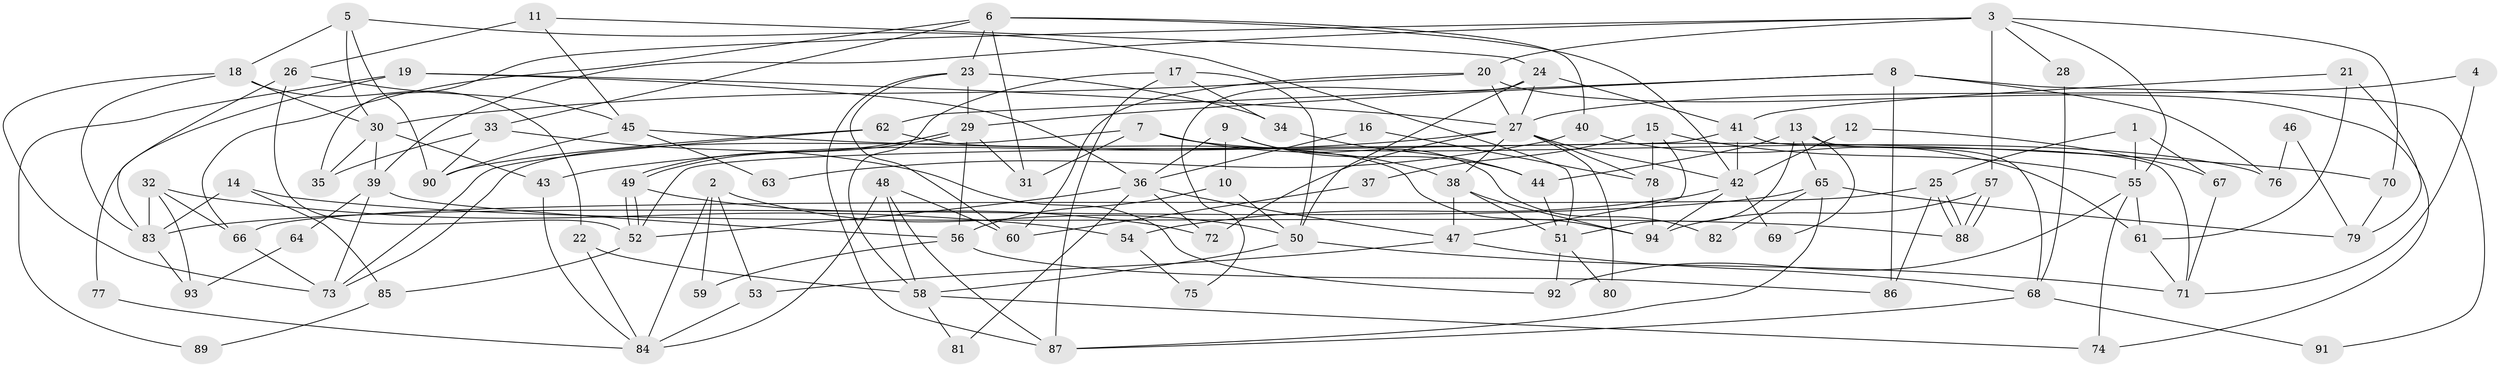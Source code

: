// coarse degree distribution, {5: 0.15517241379310345, 11: 0.017241379310344827, 6: 0.10344827586206896, 10: 0.017241379310344827, 9: 0.034482758620689655, 4: 0.13793103448275862, 3: 0.29310344827586204, 12: 0.034482758620689655, 2: 0.1896551724137931, 7: 0.017241379310344827}
// Generated by graph-tools (version 1.1) at 2025/50/03/04/25 22:50:58]
// undirected, 94 vertices, 188 edges
graph export_dot {
  node [color=gray90,style=filled];
  1;
  2;
  3;
  4;
  5;
  6;
  7;
  8;
  9;
  10;
  11;
  12;
  13;
  14;
  15;
  16;
  17;
  18;
  19;
  20;
  21;
  22;
  23;
  24;
  25;
  26;
  27;
  28;
  29;
  30;
  31;
  32;
  33;
  34;
  35;
  36;
  37;
  38;
  39;
  40;
  41;
  42;
  43;
  44;
  45;
  46;
  47;
  48;
  49;
  50;
  51;
  52;
  53;
  54;
  55;
  56;
  57;
  58;
  59;
  60;
  61;
  62;
  63;
  64;
  65;
  66;
  67;
  68;
  69;
  70;
  71;
  72;
  73;
  74;
  75;
  76;
  77;
  78;
  79;
  80;
  81;
  82;
  83;
  84;
  85;
  86;
  87;
  88;
  89;
  90;
  91;
  92;
  93;
  94;
  1 -- 25;
  1 -- 55;
  1 -- 67;
  2 -- 84;
  2 -- 50;
  2 -- 53;
  2 -- 59;
  3 -- 55;
  3 -- 57;
  3 -- 20;
  3 -- 28;
  3 -- 35;
  3 -- 39;
  3 -- 70;
  4 -- 27;
  4 -- 71;
  5 -- 30;
  5 -- 18;
  5 -- 51;
  5 -- 90;
  6 -- 33;
  6 -- 23;
  6 -- 31;
  6 -- 40;
  6 -- 42;
  6 -- 66;
  7 -- 38;
  7 -- 73;
  7 -- 31;
  7 -- 76;
  8 -- 29;
  8 -- 62;
  8 -- 76;
  8 -- 86;
  8 -- 91;
  9 -- 36;
  9 -- 10;
  9 -- 44;
  9 -- 82;
  10 -- 56;
  10 -- 50;
  11 -- 24;
  11 -- 26;
  11 -- 45;
  12 -- 67;
  12 -- 42;
  13 -- 44;
  13 -- 51;
  13 -- 65;
  13 -- 68;
  13 -- 69;
  14 -- 83;
  14 -- 88;
  14 -- 85;
  15 -- 55;
  15 -- 47;
  15 -- 37;
  15 -- 78;
  16 -- 78;
  16 -- 36;
  17 -- 87;
  17 -- 34;
  17 -- 50;
  17 -- 58;
  18 -- 22;
  18 -- 30;
  18 -- 73;
  18 -- 83;
  19 -- 27;
  19 -- 36;
  19 -- 77;
  19 -- 89;
  20 -- 30;
  20 -- 27;
  20 -- 60;
  20 -- 74;
  21 -- 79;
  21 -- 41;
  21 -- 61;
  22 -- 58;
  22 -- 84;
  23 -- 29;
  23 -- 87;
  23 -- 34;
  23 -- 60;
  24 -- 50;
  24 -- 27;
  24 -- 41;
  24 -- 75;
  25 -- 88;
  25 -- 88;
  25 -- 86;
  25 -- 66;
  26 -- 45;
  26 -- 83;
  26 -- 52;
  27 -- 42;
  27 -- 38;
  27 -- 43;
  27 -- 72;
  27 -- 78;
  27 -- 80;
  28 -- 68;
  29 -- 31;
  29 -- 49;
  29 -- 49;
  29 -- 56;
  30 -- 35;
  30 -- 39;
  30 -- 43;
  32 -- 83;
  32 -- 66;
  32 -- 54;
  32 -- 93;
  33 -- 90;
  33 -- 92;
  33 -- 35;
  34 -- 44;
  36 -- 72;
  36 -- 52;
  36 -- 47;
  36 -- 81;
  37 -- 60;
  38 -- 94;
  38 -- 47;
  38 -- 51;
  39 -- 73;
  39 -- 56;
  39 -- 64;
  40 -- 61;
  40 -- 63;
  41 -- 52;
  41 -- 42;
  41 -- 71;
  42 -- 54;
  42 -- 69;
  42 -- 94;
  43 -- 84;
  44 -- 51;
  45 -- 90;
  45 -- 63;
  45 -- 70;
  46 -- 76;
  46 -- 79;
  47 -- 53;
  47 -- 68;
  48 -- 84;
  48 -- 60;
  48 -- 58;
  48 -- 87;
  49 -- 52;
  49 -- 52;
  49 -- 72;
  50 -- 58;
  50 -- 71;
  51 -- 80;
  51 -- 92;
  52 -- 85;
  53 -- 84;
  54 -- 75;
  55 -- 61;
  55 -- 74;
  55 -- 92;
  56 -- 59;
  56 -- 86;
  57 -- 94;
  57 -- 88;
  57 -- 88;
  58 -- 74;
  58 -- 81;
  61 -- 71;
  62 -- 94;
  62 -- 73;
  62 -- 90;
  64 -- 93;
  65 -- 87;
  65 -- 79;
  65 -- 82;
  65 -- 83;
  66 -- 73;
  67 -- 71;
  68 -- 87;
  68 -- 91;
  70 -- 79;
  77 -- 84;
  78 -- 94;
  83 -- 93;
  85 -- 89;
}
